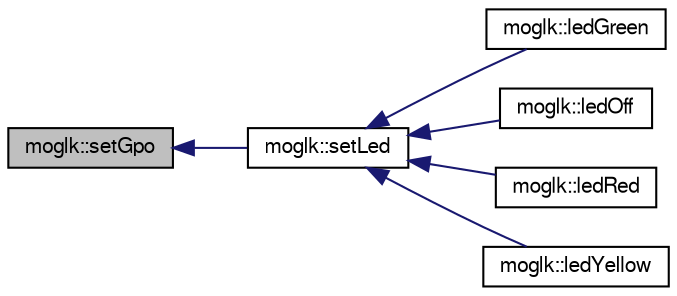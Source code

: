 digraph G
{
  edge [fontname="FreeSans",fontsize="10",labelfontname="FreeSans",labelfontsize="10"];
  node [fontname="FreeSans",fontsize="10",shape=record];
  rankdir=LR;
  Node1 [label="moglk::setGpo",height=0.2,width=0.4,color="black", fillcolor="grey75", style="filled" fontcolor="black"];
  Node1 -> Node2 [dir=back,color="midnightblue",fontsize="10",style="solid"];
  Node2 [label="moglk::setLed",height=0.2,width=0.4,color="black", fillcolor="white", style="filled",URL="$classmoglk.html#7a9fe2fe9dd14ac41e4c2429a5ba1312"];
  Node2 -> Node3 [dir=back,color="midnightblue",fontsize="10",style="solid"];
  Node3 [label="moglk::ledGreen",height=0.2,width=0.4,color="black", fillcolor="white", style="filled",URL="$classmoglk.html#355677082e83cae9f360be695a4ad5bf"];
  Node2 -> Node4 [dir=back,color="midnightblue",fontsize="10",style="solid"];
  Node4 [label="moglk::ledOff",height=0.2,width=0.4,color="black", fillcolor="white", style="filled",URL="$classmoglk.html#f04915ee646e076725185334596ac586"];
  Node2 -> Node5 [dir=back,color="midnightblue",fontsize="10",style="solid"];
  Node5 [label="moglk::ledRed",height=0.2,width=0.4,color="black", fillcolor="white", style="filled",URL="$classmoglk.html#9ddc6b3f833eff3fe4abc3c80ec6e0a1"];
  Node2 -> Node6 [dir=back,color="midnightblue",fontsize="10",style="solid"];
  Node6 [label="moglk::ledYellow",height=0.2,width=0.4,color="black", fillcolor="white", style="filled",URL="$classmoglk.html#f21d21869ca65ab294c0666b1c0690f3"];
}
